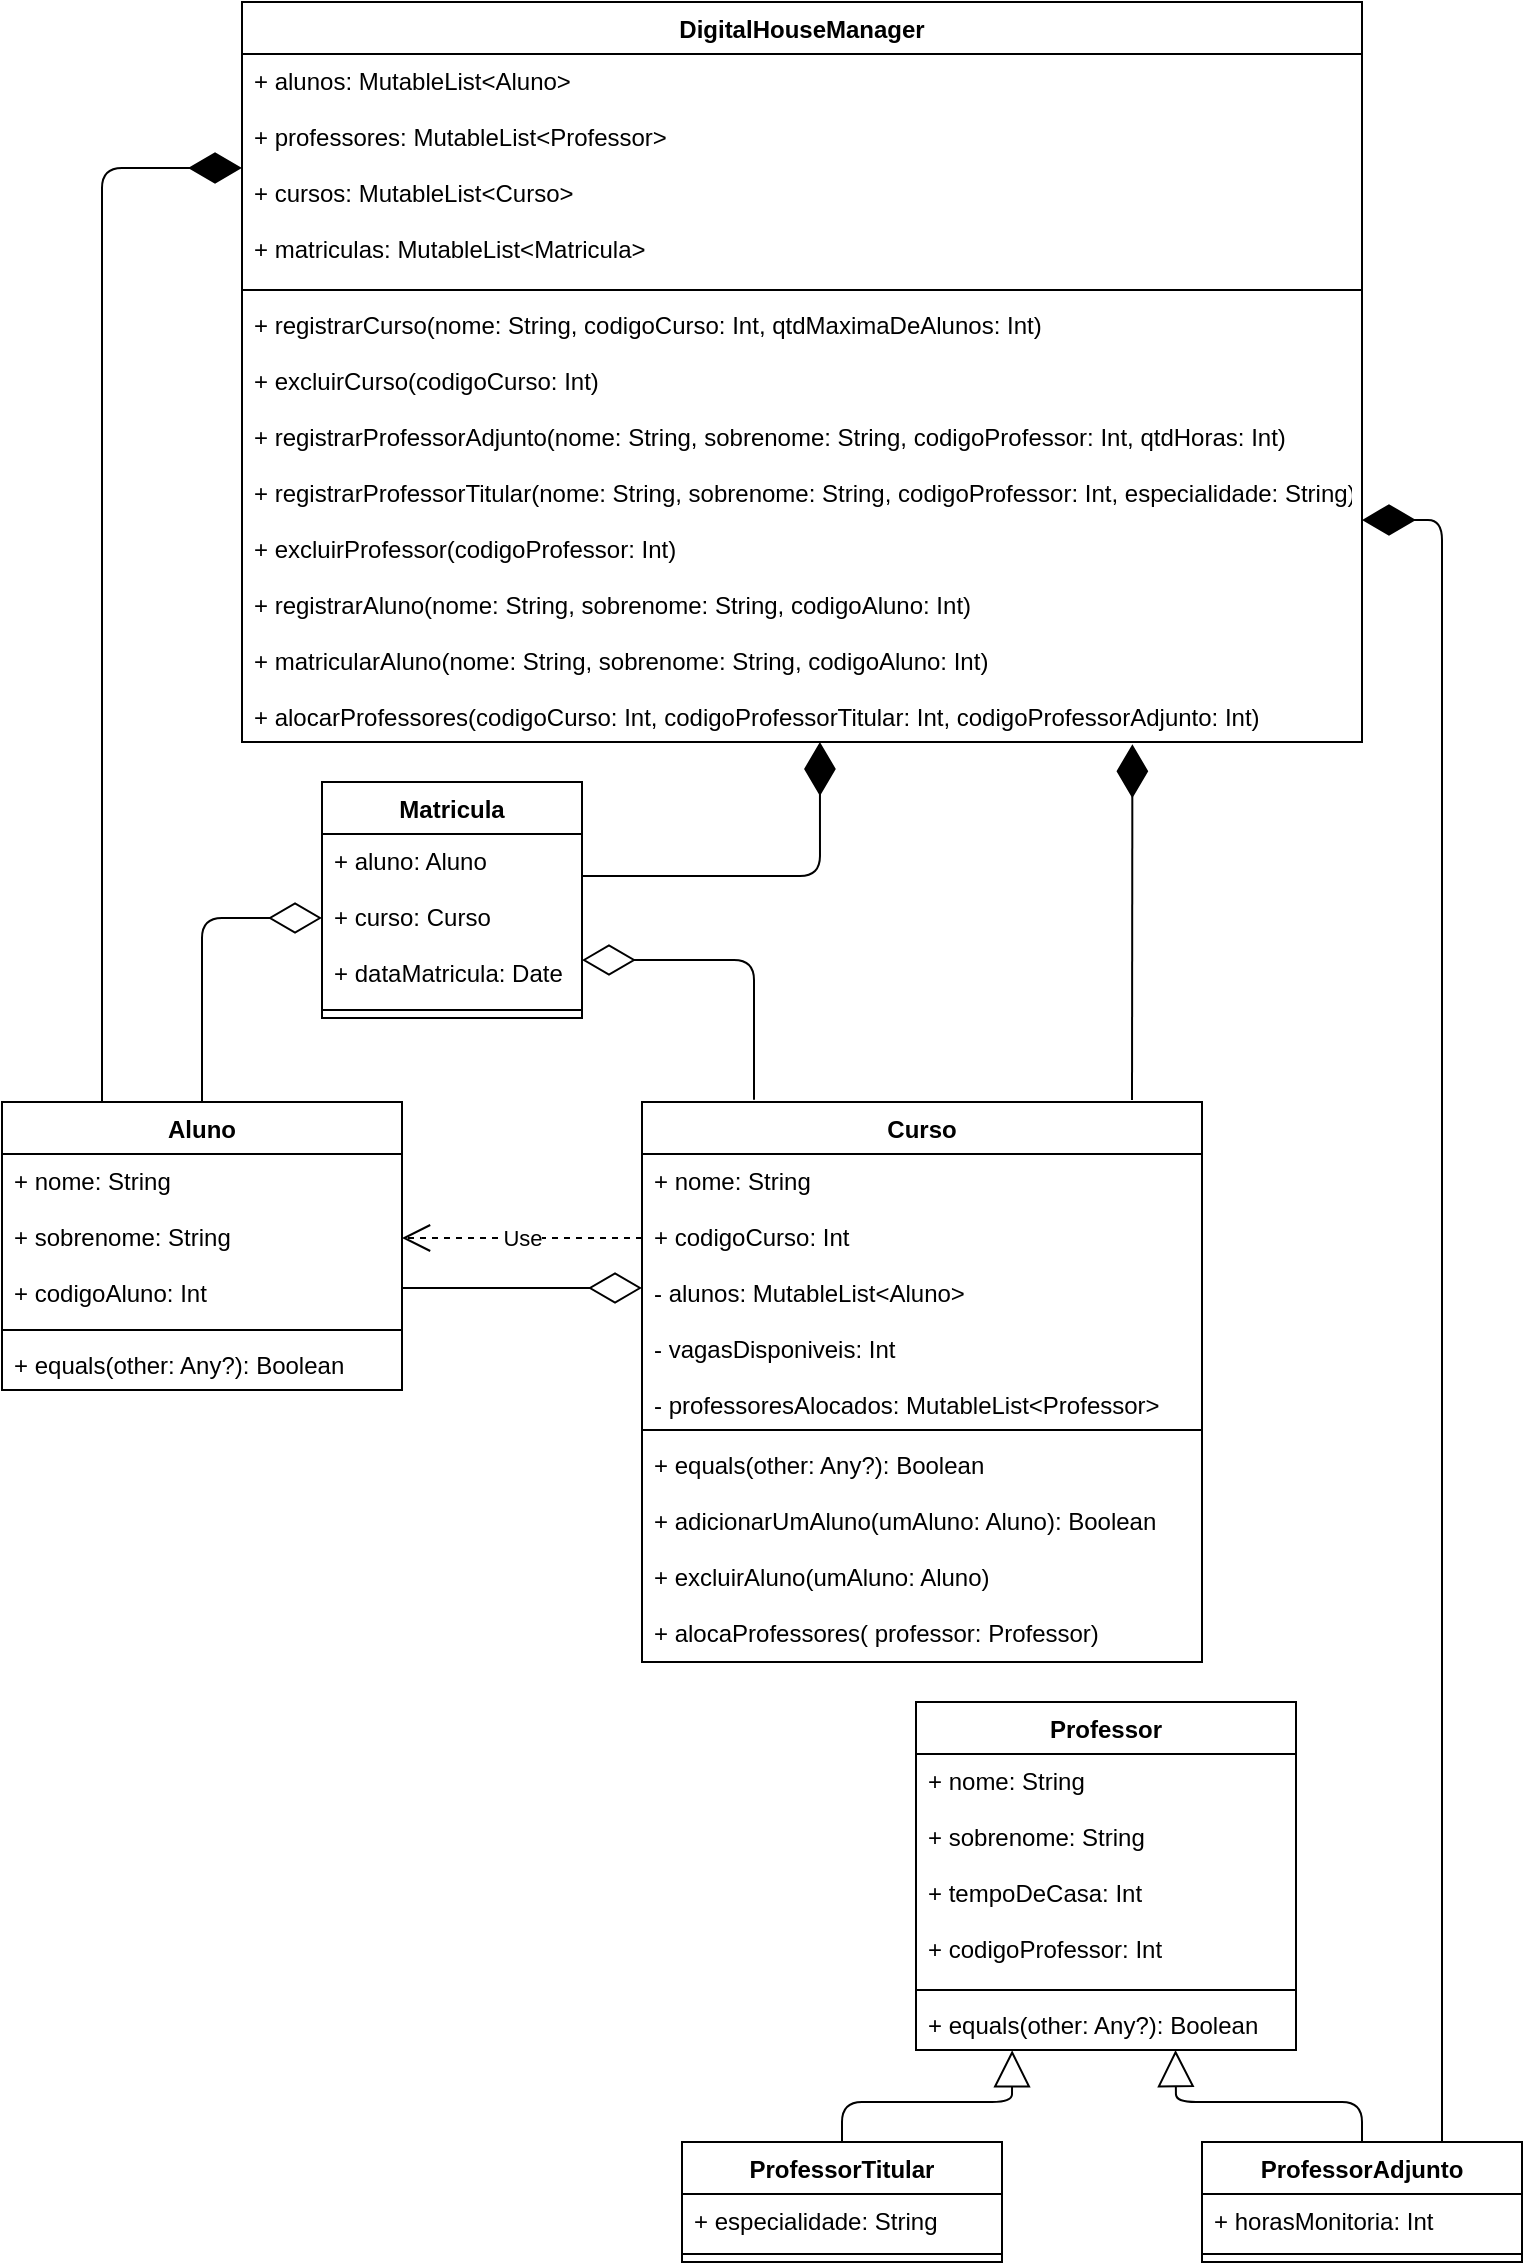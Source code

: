 <mxfile version="13.7.5" type="device"><diagram id="3o7g9umlvrHkTQeeG004" name="Page-1"><mxGraphModel dx="974" dy="576" grid="1" gridSize="10" guides="1" tooltips="1" connect="1" arrows="1" fold="1" page="1" pageScale="1" pageWidth="827" pageHeight="1169" math="0" shadow="0"><root><mxCell id="0"/><mxCell id="1" parent="0"/><mxCell id="IG6_1fF2KmlGadqltO3w-9" value="" style="endArrow=block;endSize=16;endFill=0;html=1;exitX=0.5;exitY=0;exitDx=0;exitDy=0;entryX=0.253;entryY=1.005;entryDx=0;entryDy=0;entryPerimeter=0;" edge="1" parent="1" source="IG6_1fF2KmlGadqltO3w-1" target="9yfOyTt4W7_bbL14t9r--14"><mxGeometry x="0.991" y="-67" width="160" relative="1" as="geometry"><mxPoint x="387" y="990" as="sourcePoint"/><mxPoint x="580" y="1090" as="targetPoint"/><Array as="points"><mxPoint x="460" y="1060"/><mxPoint x="545" y="1060"/></Array><mxPoint as="offset"/></mxGeometry></mxCell><mxCell id="IG6_1fF2KmlGadqltO3w-10" value="" style="endArrow=block;endSize=16;endFill=0;html=1;exitX=0.5;exitY=0;exitDx=0;exitDy=0;entryX=0.683;entryY=1;entryDx=0;entryDy=0;entryPerimeter=0;" edge="1" parent="1" source="IG6_1fF2KmlGadqltO3w-5" target="9yfOyTt4W7_bbL14t9r--14"><mxGeometry x="0.162" y="55" width="160" relative="1" as="geometry"><mxPoint x="667" y="1000" as="sourcePoint"/><mxPoint x="630" y="1035" as="targetPoint"/><Array as="points"><mxPoint x="720" y="1060"/><mxPoint x="627" y="1060"/></Array><mxPoint as="offset"/></mxGeometry></mxCell><mxCell id="IG6_1fF2KmlGadqltO3w-25" value="" style="endArrow=diamondThin;endFill=0;endSize=24;html=1;exitX=0.2;exitY=-0.004;exitDx=0;exitDy=0;exitPerimeter=0;entryX=1;entryY=0.75;entryDx=0;entryDy=0;entryPerimeter=0;" edge="1" parent="1" source="9yfOyTt4W7_bbL14t9r--6" target="IG6_1fF2KmlGadqltO3w-13"><mxGeometry width="160" relative="1" as="geometry"><mxPoint x="390" y="520" as="sourcePoint"/><mxPoint x="319.68" y="464" as="targetPoint"/><Array as="points"><mxPoint x="416" y="530"/><mxPoint x="416" y="489"/><mxPoint x="380" y="489"/></Array></mxGeometry></mxCell><mxCell id="IG6_1fF2KmlGadqltO3w-26" value="" style="endArrow=diamondThin;endFill=0;endSize=24;html=1;entryX=0;entryY=0.5;entryDx=0;entryDy=0;exitX=0.5;exitY=0;exitDx=0;exitDy=0;" edge="1" parent="1" source="9yfOyTt4W7_bbL14t9r--1" target="IG6_1fF2KmlGadqltO3w-13"><mxGeometry width="160" relative="1" as="geometry"><mxPoint x="40" y="520" as="sourcePoint"/><mxPoint x="240.16" y="464" as="targetPoint"/><Array as="points"><mxPoint x="140" y="540"/><mxPoint x="140" y="468"/></Array></mxGeometry></mxCell><mxCell id="9yfOyTt4W7_bbL14t9r--6" value="Curso" style="swimlane;fontStyle=1;align=center;verticalAlign=top;childLayout=stackLayout;horizontal=1;startSize=26;horizontalStack=0;resizeParent=1;resizeParentMax=0;resizeLast=0;collapsible=1;marginBottom=0;" parent="1" vertex="1"><mxGeometry x="360" y="560" width="280" height="280" as="geometry"/></mxCell><mxCell id="9yfOyTt4W7_bbL14t9r--7" value="+ nome: String&#10;&#10;+ codigoCurso: Int&#10;&#10;- alunos: MutableList&lt;Aluno&gt;&#10;&#10;- vagasDisponiveis: Int&#10;&#10;- professoresAlocados: MutableList&lt;Professor&gt;&#10;" style="text;strokeColor=none;fillColor=none;align=left;verticalAlign=top;spacingLeft=4;spacingRight=4;overflow=hidden;rotatable=0;points=[[0,0.5],[1,0.5]];portConstraint=eastwest;" parent="9yfOyTt4W7_bbL14t9r--6" vertex="1"><mxGeometry y="26" width="280" height="134" as="geometry"/></mxCell><mxCell id="9yfOyTt4W7_bbL14t9r--8" value="" style="line;strokeWidth=1;fillColor=none;align=left;verticalAlign=middle;spacingTop=-1;spacingLeft=3;spacingRight=3;rotatable=0;labelPosition=right;points=[];portConstraint=eastwest;" parent="9yfOyTt4W7_bbL14t9r--6" vertex="1"><mxGeometry y="160" width="280" height="8" as="geometry"/></mxCell><mxCell id="9yfOyTt4W7_bbL14t9r--9" value="+ equals(other: Any?): Boolean&#10;&#10;+ adicionarUmAluno(umAluno: Aluno): Boolean&#10;&#10;+ excluirAluno(umAluno: Aluno)&#10;&#10;+ alocaProfessores( professor: Professor)" style="text;strokeColor=none;fillColor=none;align=left;verticalAlign=top;spacingLeft=4;spacingRight=4;overflow=hidden;rotatable=0;points=[[0,0.5],[1,0.5]];portConstraint=eastwest;" parent="9yfOyTt4W7_bbL14t9r--6" vertex="1"><mxGeometry y="168" width="280" height="112" as="geometry"/></mxCell><mxCell id="IG6_1fF2KmlGadqltO3w-12" value="Matricula" style="swimlane;fontStyle=1;align=center;verticalAlign=top;childLayout=stackLayout;horizontal=1;startSize=26;horizontalStack=0;resizeParent=1;resizeParentMax=0;resizeLast=0;collapsible=1;marginBottom=0;" vertex="1" parent="1"><mxGeometry x="200" y="400" width="130" height="118" as="geometry"/></mxCell><mxCell id="IG6_1fF2KmlGadqltO3w-13" value="+ aluno: Aluno&#10;&#10;+ curso: Curso&#10;&#10;+ dataMatricula: Date" style="text;strokeColor=none;fillColor=none;align=left;verticalAlign=top;spacingLeft=4;spacingRight=4;overflow=hidden;rotatable=0;points=[[0,0.5],[1,0.5]];portConstraint=eastwest;" vertex="1" parent="IG6_1fF2KmlGadqltO3w-12"><mxGeometry y="26" width="130" height="84" as="geometry"/></mxCell><mxCell id="IG6_1fF2KmlGadqltO3w-14" value="" style="line;strokeWidth=1;fillColor=none;align=left;verticalAlign=middle;spacingTop=-1;spacingLeft=3;spacingRight=3;rotatable=0;labelPosition=right;points=[];portConstraint=eastwest;" vertex="1" parent="IG6_1fF2KmlGadqltO3w-12"><mxGeometry y="110" width="130" height="8" as="geometry"/></mxCell><mxCell id="9yfOyTt4W7_bbL14t9r--1" value="Aluno" style="swimlane;fontStyle=1;align=center;verticalAlign=top;childLayout=stackLayout;horizontal=1;startSize=26;horizontalStack=0;resizeParent=1;resizeParentMax=0;resizeLast=0;collapsible=1;marginBottom=0;" parent="1" vertex="1"><mxGeometry x="40" y="560" width="200" height="144" as="geometry"/></mxCell><mxCell id="9yfOyTt4W7_bbL14t9r--2" value="+ nome: String&#10;&#10;+ sobrenome: String&#10;&#10;+ codigoAluno: Int" style="text;strokeColor=none;fillColor=none;align=left;verticalAlign=top;spacingLeft=4;spacingRight=4;overflow=hidden;rotatable=0;points=[[0,0.5],[1,0.5]];portConstraint=eastwest;" parent="9yfOyTt4W7_bbL14t9r--1" vertex="1"><mxGeometry y="26" width="200" height="84" as="geometry"/></mxCell><mxCell id="9yfOyTt4W7_bbL14t9r--3" value="" style="line;strokeWidth=1;fillColor=none;align=left;verticalAlign=middle;spacingTop=-1;spacingLeft=3;spacingRight=3;rotatable=0;labelPosition=right;points=[];portConstraint=eastwest;" parent="9yfOyTt4W7_bbL14t9r--1" vertex="1"><mxGeometry y="110" width="200" height="8" as="geometry"/></mxCell><mxCell id="9yfOyTt4W7_bbL14t9r--4" value="+ equals(other: Any?): Boolean" style="text;strokeColor=none;fillColor=none;align=left;verticalAlign=top;spacingLeft=4;spacingRight=4;overflow=hidden;rotatable=0;points=[[0,0.5],[1,0.5]];portConstraint=eastwest;" parent="9yfOyTt4W7_bbL14t9r--1" vertex="1"><mxGeometry y="118" width="200" height="26" as="geometry"/></mxCell><mxCell id="IG6_1fF2KmlGadqltO3w-35" value="" style="endArrow=diamondThin;endFill=1;endSize=24;html=1;exitX=0.25;exitY=0;exitDx=0;exitDy=0;entryX=0;entryY=0.5;entryDx=0;entryDy=0;" edge="1" parent="1" source="9yfOyTt4W7_bbL14t9r--1" target="IG6_1fF2KmlGadqltO3w-28"><mxGeometry width="160" relative="1" as="geometry"><mxPoint x="50" y="280" as="sourcePoint"/><mxPoint x="150" y="370" as="targetPoint"/><Array as="points"><mxPoint x="90" y="93"/></Array></mxGeometry></mxCell><mxCell id="IG6_1fF2KmlGadqltO3w-36" value="" style="endArrow=diamondThin;endFill=1;endSize=24;html=1;entryX=0.516;entryY=1;entryDx=0;entryDy=0;entryPerimeter=0;exitX=1;exitY=0.25;exitDx=0;exitDy=0;exitPerimeter=0;" edge="1" parent="1" source="IG6_1fF2KmlGadqltO3w-13" target="IG6_1fF2KmlGadqltO3w-30"><mxGeometry width="160" relative="1" as="geometry"><mxPoint x="340" y="440" as="sourcePoint"/><mxPoint x="530" y="340.0" as="targetPoint"/><Array as="points"><mxPoint x="449" y="447"/></Array></mxGeometry></mxCell><mxCell id="IG6_1fF2KmlGadqltO3w-37" value="" style="endArrow=diamondThin;endFill=1;endSize=24;html=1;entryX=0.795;entryY=1.005;entryDx=0;entryDy=0;entryPerimeter=0;" edge="1" parent="1" target="IG6_1fF2KmlGadqltO3w-30"><mxGeometry width="160" relative="1" as="geometry"><mxPoint x="605" y="559" as="sourcePoint"/><mxPoint x="610" y="460.0" as="targetPoint"/></mxGeometry></mxCell><mxCell id="IG6_1fF2KmlGadqltO3w-27" value="DigitalHouseManager" style="swimlane;fontStyle=1;align=center;verticalAlign=top;childLayout=stackLayout;horizontal=1;startSize=26;horizontalStack=0;resizeParent=1;resizeParentMax=0;resizeLast=0;collapsible=1;marginBottom=0;" vertex="1" parent="1"><mxGeometry x="160" y="10" width="560" height="370" as="geometry"/></mxCell><mxCell id="IG6_1fF2KmlGadqltO3w-28" value="+ alunos: MutableList&lt;Aluno&gt;&#10;&#10;+ professores: MutableList&lt;Professor&gt;&#10;&#10;+ cursos: MutableList&lt;Curso&gt;&#10;&#10;+ matriculas: MutableList&lt;Matricula&gt;" style="text;strokeColor=none;fillColor=none;align=left;verticalAlign=top;spacingLeft=4;spacingRight=4;overflow=hidden;rotatable=0;points=[[0,0.5],[1,0.5]];portConstraint=eastwest;" vertex="1" parent="IG6_1fF2KmlGadqltO3w-27"><mxGeometry y="26" width="560" height="114" as="geometry"/></mxCell><mxCell id="IG6_1fF2KmlGadqltO3w-29" value="" style="line;strokeWidth=1;fillColor=none;align=left;verticalAlign=middle;spacingTop=-1;spacingLeft=3;spacingRight=3;rotatable=0;labelPosition=right;points=[];portConstraint=eastwest;" vertex="1" parent="IG6_1fF2KmlGadqltO3w-27"><mxGeometry y="140" width="560" height="8" as="geometry"/></mxCell><mxCell id="IG6_1fF2KmlGadqltO3w-30" value="+ registrarCurso(nome: String, codigoCurso: Int, qtdMaximaDeAlunos: Int)&#10;&#10;+ excluirCurso(codigoCurso: Int)&#10;&#10;+ registrarProfessorAdjunto(nome: String, sobrenome: String, codigoProfessor: Int, qtdHoras: Int)&#10;&#10;+ registrarProfessorTitular(nome: String, sobrenome: String, codigoProfessor: Int, especialidade: String)&#10;&#10;+ excluirProfessor(codigoProfessor: Int)&#10;&#10;+ registrarAluno(nome: String, sobrenome: String, codigoAluno: Int)&#10;&#10;+ matricularAluno(nome: String, sobrenome: String, codigoAluno: Int)&#10;&#10;+ alocarProfessores(codigoCurso: Int, codigoProfessorTitular: Int, codigoProfessorAdjunto: Int)" style="text;strokeColor=none;fillColor=none;align=left;verticalAlign=top;spacingLeft=4;spacingRight=4;overflow=hidden;rotatable=0;points=[[0,0.5],[1,0.5]];portConstraint=eastwest;" vertex="1" parent="IG6_1fF2KmlGadqltO3w-27"><mxGeometry y="148" width="560" height="222" as="geometry"/></mxCell><mxCell id="IG6_1fF2KmlGadqltO3w-44" value="" style="endArrow=diamondThin;endFill=1;endSize=24;html=1;entryX=1;entryY=0.5;entryDx=0;entryDy=0;exitX=0.75;exitY=0;exitDx=0;exitDy=0;" edge="1" parent="1" source="IG6_1fF2KmlGadqltO3w-5" target="IG6_1fF2KmlGadqltO3w-30"><mxGeometry width="160" relative="1" as="geometry"><mxPoint x="497" y="569" as="sourcePoint"/><mxPoint x="615.2" y="371.01" as="targetPoint"/><Array as="points"><mxPoint x="760" y="269"/></Array></mxGeometry></mxCell><mxCell id="IG6_1fF2KmlGadqltO3w-45" value="Use" style="endArrow=open;endSize=12;dashed=1;html=1;entryX=1;entryY=0.5;entryDx=0;entryDy=0;" edge="1" parent="1" target="9yfOyTt4W7_bbL14t9r--2"><mxGeometry width="160" relative="1" as="geometry"><mxPoint x="360" y="628" as="sourcePoint"/><mxPoint x="320" y="810" as="targetPoint"/></mxGeometry></mxCell><mxCell id="9yfOyTt4W7_bbL14t9r--11" value="Professor" style="swimlane;fontStyle=1;align=center;verticalAlign=top;childLayout=stackLayout;horizontal=1;startSize=26;horizontalStack=0;resizeParent=1;resizeParentMax=0;resizeLast=0;collapsible=1;marginBottom=0;" parent="1" vertex="1"><mxGeometry x="497" y="860" width="190" height="174" as="geometry"/></mxCell><mxCell id="9yfOyTt4W7_bbL14t9r--12" value="+ nome: String&#10;&#10;+ sobrenome: String&#10;&#10;+ tempoDeCasa: Int&#10;&#10;+ codigoProfessor: Int" style="text;strokeColor=none;fillColor=none;align=left;verticalAlign=top;spacingLeft=4;spacingRight=4;overflow=hidden;rotatable=0;points=[[0,0.5],[1,0.5]];portConstraint=eastwest;" parent="9yfOyTt4W7_bbL14t9r--11" vertex="1"><mxGeometry y="26" width="190" height="114" as="geometry"/></mxCell><mxCell id="9yfOyTt4W7_bbL14t9r--13" value="" style="line;strokeWidth=1;fillColor=none;align=left;verticalAlign=middle;spacingTop=-1;spacingLeft=3;spacingRight=3;rotatable=0;labelPosition=right;points=[];portConstraint=eastwest;" parent="9yfOyTt4W7_bbL14t9r--11" vertex="1"><mxGeometry y="140" width="190" height="8" as="geometry"/></mxCell><mxCell id="9yfOyTt4W7_bbL14t9r--14" value="+ equals(other: Any?): Boolean" style="text;strokeColor=none;fillColor=none;align=left;verticalAlign=top;spacingLeft=4;spacingRight=4;overflow=hidden;rotatable=0;points=[[0,0.5],[1,0.5]];portConstraint=eastwest;" parent="9yfOyTt4W7_bbL14t9r--11" vertex="1"><mxGeometry y="148" width="190" height="26" as="geometry"/></mxCell><mxCell id="IG6_1fF2KmlGadqltO3w-46" value="" style="endArrow=diamondThin;endFill=0;endSize=24;html=1;entryX=0;entryY=0.5;entryDx=0;entryDy=0;exitX=1;exitY=0.798;exitDx=0;exitDy=0;exitPerimeter=0;" edge="1" parent="1" source="9yfOyTt4W7_bbL14t9r--2" target="9yfOyTt4W7_bbL14t9r--7"><mxGeometry width="160" relative="1" as="geometry"><mxPoint x="185" y="760" as="sourcePoint"/><mxPoint x="345" y="760" as="targetPoint"/></mxGeometry></mxCell><mxCell id="IG6_1fF2KmlGadqltO3w-5" value="ProfessorAdjunto" style="swimlane;fontStyle=1;align=center;verticalAlign=top;childLayout=stackLayout;horizontal=1;startSize=26;horizontalStack=0;resizeParent=1;resizeParentMax=0;resizeLast=0;collapsible=1;marginBottom=0;" vertex="1" parent="1"><mxGeometry x="640" y="1080" width="160" height="60" as="geometry"/></mxCell><mxCell id="IG6_1fF2KmlGadqltO3w-6" value="+ horasMonitoria: Int" style="text;strokeColor=none;fillColor=none;align=left;verticalAlign=top;spacingLeft=4;spacingRight=4;overflow=hidden;rotatable=0;points=[[0,0.5],[1,0.5]];portConstraint=eastwest;" vertex="1" parent="IG6_1fF2KmlGadqltO3w-5"><mxGeometry y="26" width="160" height="26" as="geometry"/></mxCell><mxCell id="IG6_1fF2KmlGadqltO3w-7" value="" style="line;strokeWidth=1;fillColor=none;align=left;verticalAlign=middle;spacingTop=-1;spacingLeft=3;spacingRight=3;rotatable=0;labelPosition=right;points=[];portConstraint=eastwest;" vertex="1" parent="IG6_1fF2KmlGadqltO3w-5"><mxGeometry y="52" width="160" height="8" as="geometry"/></mxCell><mxCell id="IG6_1fF2KmlGadqltO3w-1" value="ProfessorTitular" style="swimlane;fontStyle=1;align=center;verticalAlign=top;childLayout=stackLayout;horizontal=1;startSize=26;horizontalStack=0;resizeParent=1;resizeParentMax=0;resizeLast=0;collapsible=1;marginBottom=0;" vertex="1" parent="1"><mxGeometry x="380" y="1080" width="160" height="60" as="geometry"/></mxCell><mxCell id="IG6_1fF2KmlGadqltO3w-2" value="+ especialidade: String" style="text;strokeColor=none;fillColor=none;align=left;verticalAlign=top;spacingLeft=4;spacingRight=4;overflow=hidden;rotatable=0;points=[[0,0.5],[1,0.5]];portConstraint=eastwest;" vertex="1" parent="IG6_1fF2KmlGadqltO3w-1"><mxGeometry y="26" width="160" height="26" as="geometry"/></mxCell><mxCell id="IG6_1fF2KmlGadqltO3w-3" value="" style="line;strokeWidth=1;fillColor=none;align=left;verticalAlign=middle;spacingTop=-1;spacingLeft=3;spacingRight=3;rotatable=0;labelPosition=right;points=[];portConstraint=eastwest;" vertex="1" parent="IG6_1fF2KmlGadqltO3w-1"><mxGeometry y="52" width="160" height="8" as="geometry"/></mxCell></root></mxGraphModel></diagram></mxfile>